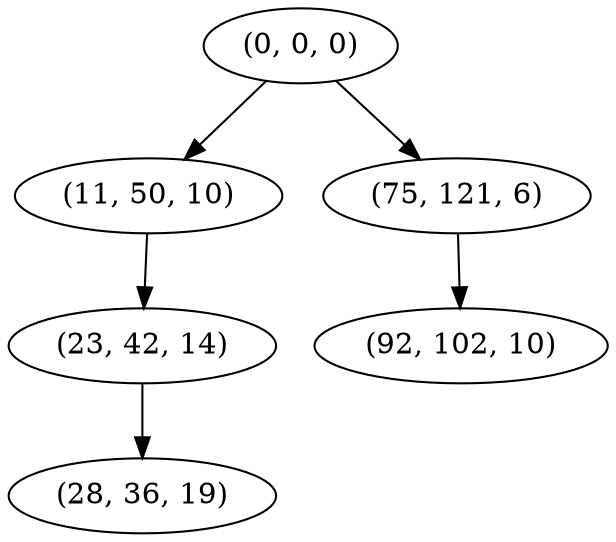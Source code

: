 digraph tree {
    "(0, 0, 0)";
    "(11, 50, 10)";
    "(23, 42, 14)";
    "(28, 36, 19)";
    "(75, 121, 6)";
    "(92, 102, 10)";
    "(0, 0, 0)" -> "(11, 50, 10)";
    "(0, 0, 0)" -> "(75, 121, 6)";
    "(11, 50, 10)" -> "(23, 42, 14)";
    "(23, 42, 14)" -> "(28, 36, 19)";
    "(75, 121, 6)" -> "(92, 102, 10)";
}
